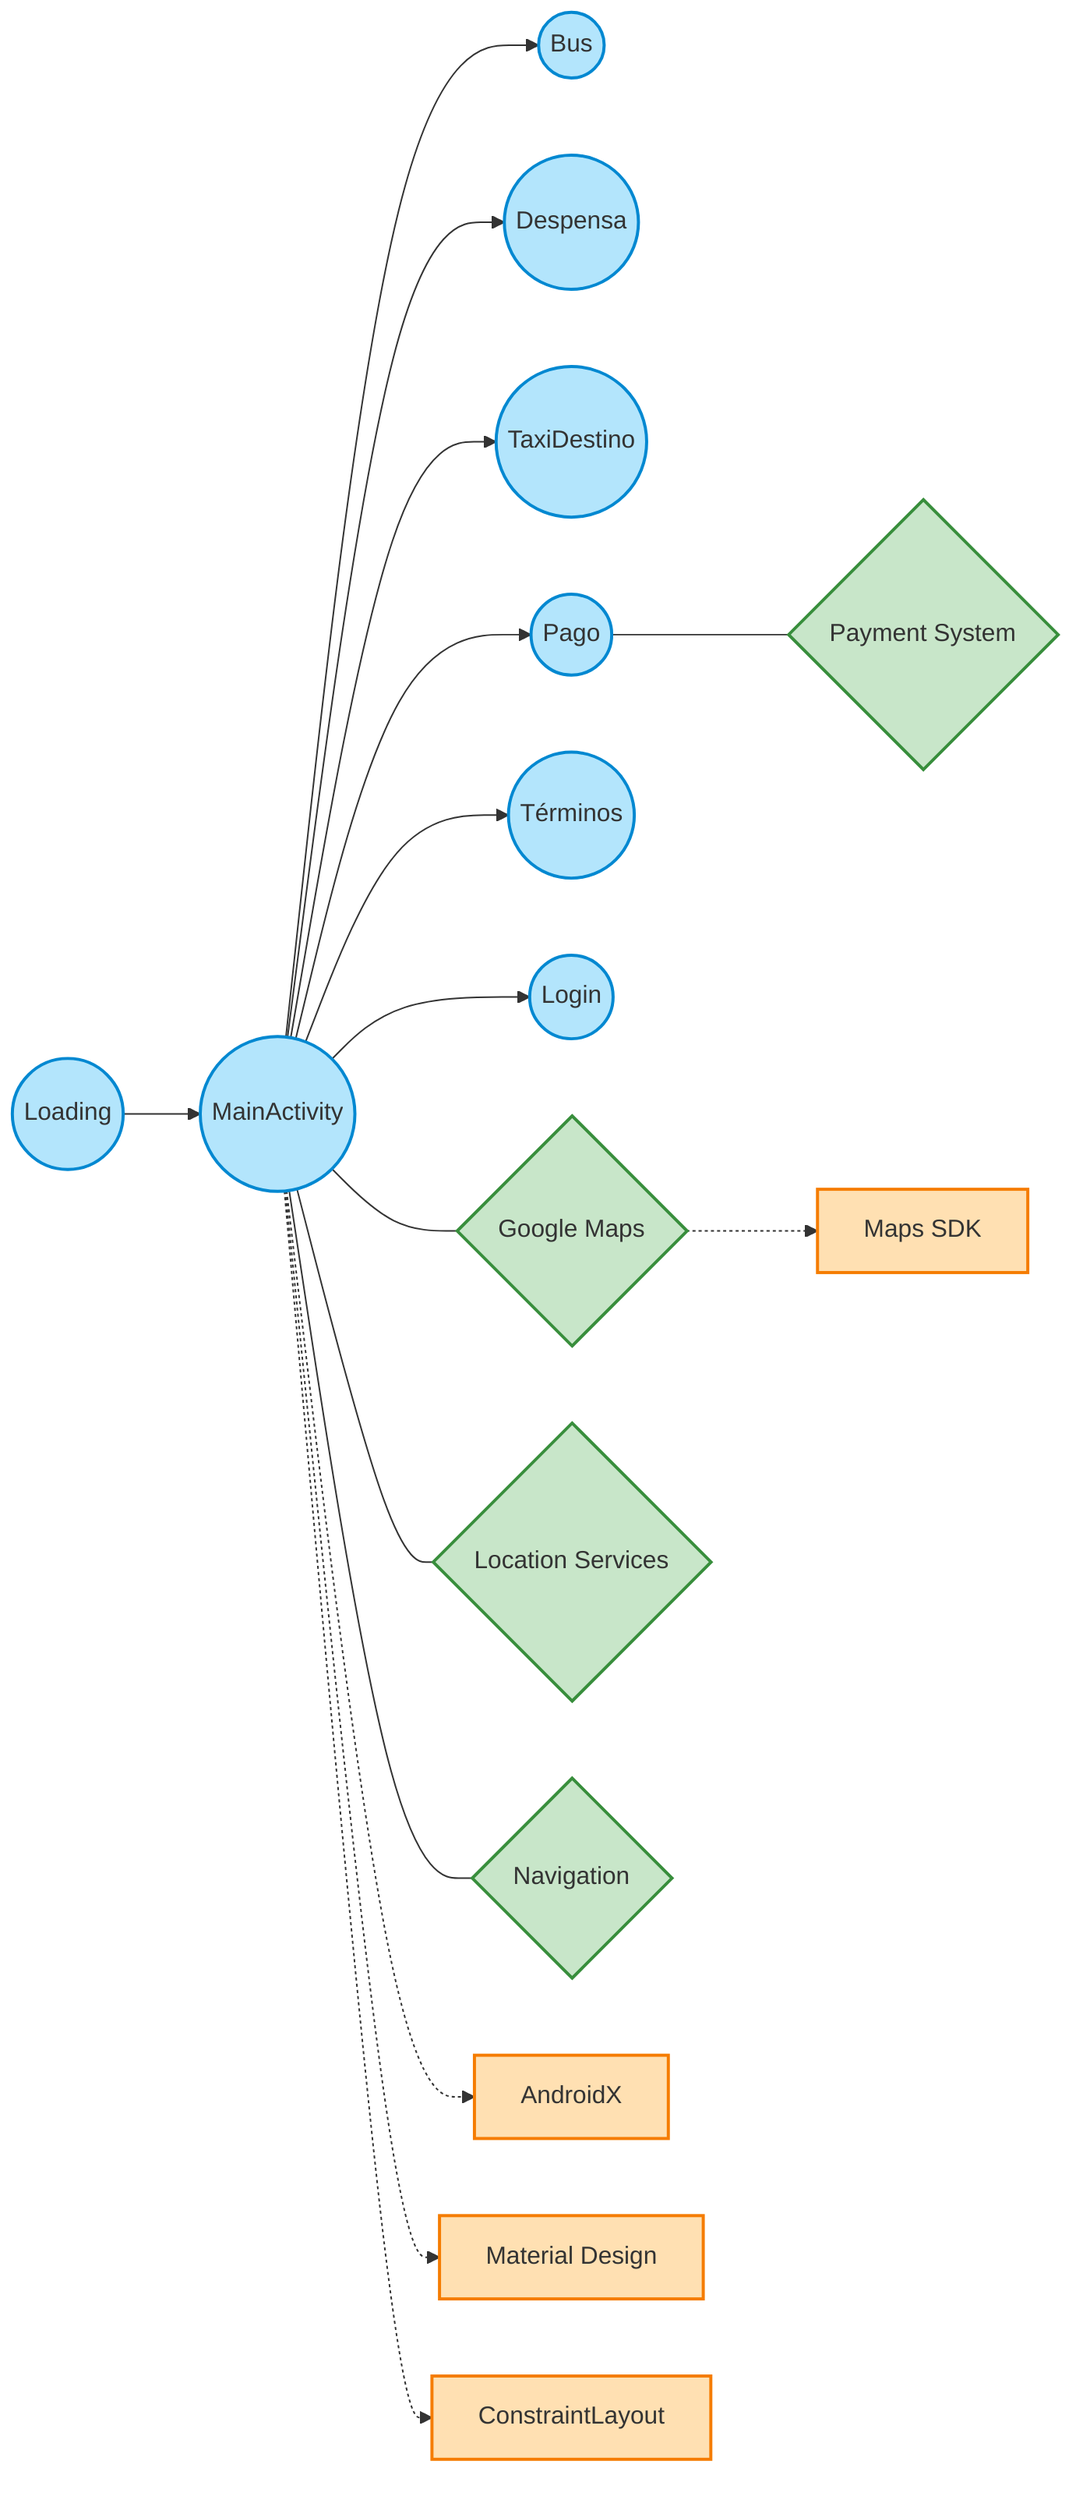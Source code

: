 graph LR
    classDef activity fill:#b3e5fc,stroke:#0288d1,stroke-width:2px
    classDef feature fill:#c8e6c9,stroke:#388e3c,stroke-width:2px
    classDef dependency fill:#ffe0b2,stroke:#f57c00,stroke-width:2px
    
    Loading((Loading)) --> Main((MainActivity))
    
    %% Activities
    Main --> Bus((Bus))
    Main --> Despensa((Despensa))
    Main --> Taxi((TaxiDestino))
    Main --> Pago((Pago))
    Main --> Terms((Términos))
    Main --> Login((Login))
    
    %% Features
    Main --- Maps{Google Maps}
    Main --- Loc{Location Services}
    Main --- Nav{Navigation}
    Pago --- Pay{Payment System}
    
    %% Core Dependencies
    Main -.-> AndroidX[AndroidX]
    Main -.-> Material[Material Design]
    Maps -.-> GMaps[Maps SDK]
    Main -.-> Layout[ConstraintLayout]
    
    %% Styling
    class Loading,Main,Bus,Despensa,Taxi,Pago,Terms,Login activity
    class Maps,Loc,Nav,Pay feature
    class AndroidX,Material,GMaps,Layout dependency